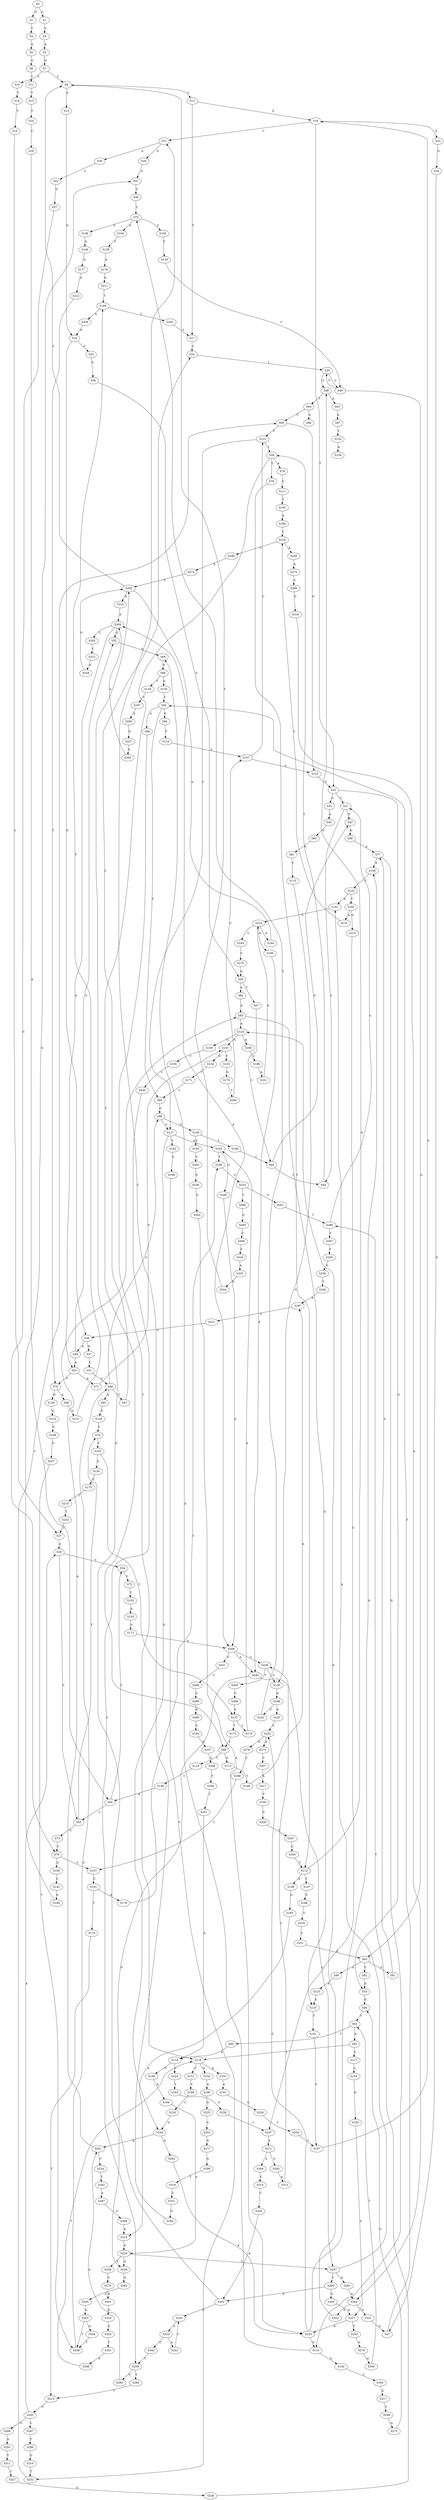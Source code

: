 strict digraph  {
	S0 -> S1 [ label = C ];
	S0 -> S2 [ label = G ];
	S1 -> S3 [ label = C ];
	S2 -> S4 [ label = T ];
	S3 -> S5 [ label = A ];
	S4 -> S6 [ label = A ];
	S5 -> S7 [ label = G ];
	S6 -> S8 [ label = G ];
	S7 -> S9 [ label = T ];
	S7 -> S10 [ label = C ];
	S8 -> S11 [ label = T ];
	S9 -> S12 [ label = C ];
	S9 -> S13 [ label = A ];
	S10 -> S14 [ label = T ];
	S11 -> S15 [ label = T ];
	S12 -> S16 [ label = G ];
	S12 -> S17 [ label = T ];
	S13 -> S18 [ label = G ];
	S14 -> S19 [ label = T ];
	S15 -> S20 [ label = T ];
	S16 -> S21 [ label = C ];
	S16 -> S22 [ label = T ];
	S16 -> S23 [ label = A ];
	S17 -> S24 [ label = C ];
	S18 -> S25 [ label = C ];
	S18 -> S26 [ label = G ];
	S19 -> S27 [ label = C ];
	S20 -> S28 [ label = C ];
	S21 -> S29 [ label = G ];
	S21 -> S30 [ label = A ];
	S22 -> S31 [ label = C ];
	S22 -> S32 [ label = A ];
	S22 -> S33 [ label = G ];
	S23 -> S34 [ label = G ];
	S24 -> S35 [ label = T ];
	S25 -> S36 [ label = C ];
	S26 -> S37 [ label = G ];
	S26 -> S38 [ label = A ];
	S27 -> S39 [ label = A ];
	S28 -> S40 [ label = A ];
	S29 -> S41 [ label = G ];
	S30 -> S42 [ label = C ];
	S31 -> S43 [ label = G ];
	S31 -> S44 [ label = C ];
	S32 -> S45 [ label = A ];
	S33 -> S46 [ label = G ];
	S34 -> S47 [ label = G ];
	S35 -> S48 [ label = G ];
	S35 -> S49 [ label = C ];
	S36 -> S50 [ label = G ];
	S37 -> S51 [ label = T ];
	S38 -> S52 [ label = G ];
	S38 -> S53 [ label = A ];
	S39 -> S54 [ label = T ];
	S39 -> S55 [ label = C ];
	S40 -> S54 [ label = T ];
	S40 -> S55 [ label = C ];
	S41 -> S56 [ label = C ];
	S42 -> S57 [ label = G ];
	S43 -> S58 [ label = G ];
	S44 -> S59 [ label = T ];
	S45 -> S60 [ label = G ];
	S46 -> S61 [ label = T ];
	S47 -> S62 [ label = T ];
	S48 -> S63 [ label = A ];
	S48 -> S64 [ label = T ];
	S49 -> S35 [ label = T ];
	S49 -> S65 [ label = G ];
	S50 -> S66 [ label = A ];
	S50 -> S67 [ label = T ];
	S51 -> S68 [ label = C ];
	S52 -> S69 [ label = A ];
	S53 -> S70 [ label = T ];
	S53 -> S71 [ label = A ];
	S54 -> S72 [ label = C ];
	S55 -> S73 [ label = G ];
	S55 -> S74 [ label = T ];
	S56 -> S75 [ label = T ];
	S57 -> S76 [ label = C ];
	S58 -> S77 [ label = A ];
	S59 -> S78 [ label = A ];
	S59 -> S79 [ label = C ];
	S59 -> S80 [ label = T ];
	S60 -> S81 [ label = A ];
	S61 -> S82 [ label = A ];
	S61 -> S83 [ label = T ];
	S62 -> S84 [ label = G ];
	S62 -> S85 [ label = C ];
	S62 -> S86 [ label = A ];
	S63 -> S87 [ label = G ];
	S64 -> S88 [ label = A ];
	S64 -> S89 [ label = C ];
	S65 -> S90 [ label = A ];
	S65 -> S91 [ label = G ];
	S65 -> S92 [ label = T ];
	S66 -> S93 [ label = A ];
	S67 -> S94 [ label = C ];
	S68 -> S95 [ label = A ];
	S68 -> S96 [ label = C ];
	S68 -> S97 [ label = T ];
	S69 -> S98 [ label = G ];
	S70 -> S99 [ label = A ];
	S70 -> S100 [ label = G ];
	S71 -> S101 [ label = G ];
	S72 -> S102 [ label = C ];
	S73 -> S76 [ label = C ];
	S74 -> S103 [ label = C ];
	S75 -> S104 [ label = A ];
	S75 -> S105 [ label = C ];
	S75 -> S106 [ label = G ];
	S76 -> S107 [ label = C ];
	S76 -> S108 [ label = G ];
	S77 -> S109 [ label = A ];
	S77 -> S110 [ label = G ];
	S78 -> S111 [ label = C ];
	S79 -> S112 [ label = T ];
	S80 -> S113 [ label = G ];
	S80 -> S114 [ label = T ];
	S81 -> S115 [ label = C ];
	S82 -> S116 [ label = T ];
	S82 -> S117 [ label = C ];
	S83 -> S118 [ label = A ];
	S84 -> S119 [ label = T ];
	S85 -> S96 [ label = C ];
	S86 -> S116 [ label = T ];
	S87 -> S120 [ label = T ];
	S89 -> S121 [ label = C ];
	S89 -> S122 [ label = G ];
	S90 -> S123 [ label = A ];
	S91 -> S77 [ label = A ];
	S92 -> S33 [ label = G ];
	S93 -> S124 [ label = A ];
	S93 -> S125 [ label = G ];
	S94 -> S44 [ label = C ];
	S94 -> S43 [ label = G ];
	S95 -> S126 [ label = C ];
	S96 -> S127 [ label = C ];
	S96 -> S128 [ label = G ];
	S97 -> S24 [ label = C ];
	S98 -> S129 [ label = T ];
	S98 -> S130 [ label = G ];
	S99 -> S131 [ label = G ];
	S100 -> S132 [ label = G ];
	S101 -> S133 [ label = T ];
	S101 -> S134 [ label = G ];
	S102 -> S135 [ label = A ];
	S103 -> S136 [ label = G ];
	S103 -> S137 [ label = C ];
	S104 -> S138 [ label = T ];
	S105 -> S139 [ label = T ];
	S106 -> S140 [ label = G ];
	S107 -> S141 [ label = C ];
	S108 -> S142 [ label = C ];
	S109 -> S143 [ label = C ];
	S110 -> S69 [ label = A ];
	S110 -> S144 [ label = G ];
	S111 -> S145 [ label = T ];
	S112 -> S146 [ label = A ];
	S112 -> S147 [ label = T ];
	S112 -> S48 [ label = G ];
	S113 -> S148 [ label = T ];
	S114 -> S149 [ label = C ];
	S115 -> S150 [ label = G ];
	S116 -> S151 [ label = C ];
	S116 -> S152 [ label = G ];
	S116 -> S153 [ label = A ];
	S117 -> S154 [ label = C ];
	S118 -> S155 [ label = C ];
	S118 -> S156 [ label = G ];
	S119 -> S157 [ label = C ];
	S120 -> S158 [ label = A ];
	S121 -> S59 [ label = T ];
	S121 -> S127 [ label = C ];
	S122 -> S22 [ label = T ];
	S123 -> S125 [ label = G ];
	S124 -> S101 [ label = G ];
	S124 -> S159 [ label = C ];
	S124 -> S160 [ label = A ];
	S125 -> S161 [ label = T ];
	S126 -> S74 [ label = T ];
	S127 -> S162 [ label = T ];
	S127 -> S163 [ label = A ];
	S127 -> S164 [ label = G ];
	S128 -> S165 [ label = C ];
	S128 -> S166 [ label = T ];
	S129 -> S167 [ label = C ];
	S130 -> S62 [ label = T ];
	S131 -> S168 [ label = T ];
	S132 -> S169 [ label = G ];
	S133 -> S170 [ label = G ];
	S134 -> S171 [ label = T ];
	S135 -> S172 [ label = G ];
	S136 -> S173 [ label = C ];
	S137 -> S174 [ label = C ];
	S137 -> S175 [ label = T ];
	S138 -> S176 [ label = A ];
	S139 -> S49 [ label = C ];
	S140 -> S177 [ label = A ];
	S141 -> S178 [ label = A ];
	S141 -> S179 [ label = T ];
	S142 -> S180 [ label = G ];
	S143 -> S181 [ label = A ];
	S143 -> S182 [ label = T ];
	S144 -> S183 [ label = C ];
	S145 -> S184 [ label = A ];
	S146 -> S185 [ label = G ];
	S147 -> S186 [ label = C ];
	S148 -> S187 [ label = A ];
	S149 -> S40 [ label = A ];
	S150 -> S188 [ label = G ];
	S151 -> S189 [ label = C ];
	S152 -> S190 [ label = A ];
	S153 -> S191 [ label = A ];
	S154 -> S192 [ label = G ];
	S155 -> S193 [ label = T ];
	S156 -> S194 [ label = A ];
	S157 -> S122 [ label = G ];
	S157 -> S121 [ label = C ];
	S159 -> S195 [ label = C ];
	S160 -> S196 [ label = C ];
	S161 -> S197 [ label = C ];
	S162 -> S198 [ label = G ];
	S163 -> S199 [ label = T ];
	S163 -> S200 [ label = G ];
	S164 -> S201 [ label = A ];
	S164 -> S202 [ label = G ];
	S165 -> S203 [ label = C ];
	S166 -> S94 [ label = C ];
	S167 -> S204 [ label = A ];
	S168 -> S205 [ label = C ];
	S168 -> S206 [ label = A ];
	S169 -> S207 [ label = G ];
	S170 -> S208 [ label = T ];
	S171 -> S85 [ label = C ];
	S172 -> S209 [ label = A ];
	S173 -> S210 [ label = T ];
	S174 -> S163 [ label = A ];
	S175 -> S80 [ label = T ];
	S176 -> S211 [ label = G ];
	S177 -> S212 [ label = A ];
	S178 -> S199 [ label = T ];
	S179 -> S213 [ label = T ];
	S180 -> S41 [ label = G ];
	S181 -> S214 [ label = G ];
	S182 -> S215 [ label = G ];
	S182 -> S216 [ label = A ];
	S183 -> S217 [ label = G ];
	S184 -> S218 [ label = C ];
	S185 -> S219 [ label = A ];
	S186 -> S220 [ label = T ];
	S187 -> S221 [ label = G ];
	S188 -> S222 [ label = C ];
	S188 -> S223 [ label = A ];
	S189 -> S224 [ label = C ];
	S190 -> S225 [ label = G ];
	S191 -> S226 [ label = G ];
	S192 -> S227 [ label = G ];
	S193 -> S228 [ label = G ];
	S194 -> S229 [ label = A ];
	S195 -> S230 [ label = C ];
	S196 -> S231 [ label = A ];
	S197 -> S16 [ label = G ];
	S198 -> S232 [ label = T ];
	S199 -> S233 [ label = C ];
	S200 -> S209 [ label = A ];
	S201 -> S93 [ label = A ];
	S201 -> S234 [ label = C ];
	S202 -> S235 [ label = A ];
	S203 -> S236 [ label = G ];
	S204 -> S237 [ label = G ];
	S205 -> S17 [ label = T ];
	S206 -> S18 [ label = G ];
	S207 -> S238 [ label = T ];
	S208 -> S157 [ label = C ];
	S209 -> S239 [ label = C ];
	S209 -> S240 [ label = A ];
	S209 -> S241 [ label = G ];
	S210 -> S242 [ label = T ];
	S211 -> S168 [ label = T ];
	S212 -> S70 [ label = T ];
	S213 -> S243 [ label = C ];
	S214 -> S244 [ label = G ];
	S214 -> S245 [ label = C ];
	S214 -> S246 [ label = A ];
	S215 -> S247 [ label = C ];
	S216 -> S218 [ label = C ];
	S217 -> S248 [ label = T ];
	S218 -> S249 [ label = C ];
	S218 -> S250 [ label = A ];
	S219 -> S229 [ label = A ];
	S220 -> S251 [ label = C ];
	S221 -> S26 [ label = G ];
	S222 -> S75 [ label = T ];
	S223 -> S252 [ label = C ];
	S224 -> S164 [ label = G ];
	S225 -> S253 [ label = C ];
	S226 -> S254 [ label = T ];
	S227 -> S235 [ label = A ];
	S227 -> S255 [ label = T ];
	S228 -> S247 [ label = C ];
	S229 -> S256 [ label = T ];
	S229 -> S257 [ label = C ];
	S229 -> S258 [ label = G ];
	S230 -> S259 [ label = C ];
	S231 -> S214 [ label = G ];
	S232 -> S89 [ label = C ];
	S233 -> S260 [ label = T ];
	S233 -> S261 [ label = G ];
	S234 -> S262 [ label = T ];
	S235 -> S252 [ label = C ];
	S235 -> S109 [ label = A ];
	S235 -> S110 [ label = G ];
	S236 -> S263 [ label = G ];
	S237 -> S264 [ label = G ];
	S238 -> S68 [ label = C ];
	S239 -> S265 [ label = T ];
	S239 -> S150 [ label = G ];
	S240 -> S257 [ label = C ];
	S240 -> S258 [ label = G ];
	S241 -> S266 [ label = C ];
	S242 -> S27 [ label = C ];
	S243 -> S39 [ label = A ];
	S243 -> S267 [ label = C ];
	S243 -> S268 [ label = G ];
	S244 -> S269 [ label = A ];
	S245 -> S270 [ label = C ];
	S246 -> S240 [ label = A ];
	S247 -> S271 [ label = A ];
	S248 -> S272 [ label = G ];
	S249 -> S273 [ label = A ];
	S250 -> S274 [ label = A ];
	S251 -> S65 [ label = G ];
	S252 -> S275 [ label = A ];
	S252 -> S276 [ label = G ];
	S253 -> S277 [ label = G ];
	S254 -> S197 [ label = C ];
	S255 -> S278 [ label = G ];
	S256 -> S279 [ label = C ];
	S257 -> S280 [ label = C ];
	S257 -> S281 [ label = G ];
	S257 -> S181 [ label = A ];
	S258 -> S282 [ label = G ];
	S259 -> S283 [ label = G ];
	S259 -> S284 [ label = T ];
	S260 -> S285 [ label = G ];
	S261 -> S286 [ label = T ];
	S262 -> S287 [ label = A ];
	S263 -> S235 [ label = A ];
	S264 -> S269 [ label = A ];
	S265 -> S288 [ label = C ];
	S266 -> S289 [ label = C ];
	S267 -> S290 [ label = T ];
	S268 -> S291 [ label = A ];
	S269 -> S53 [ label = A ];
	S269 -> S292 [ label = C ];
	S269 -> S52 [ label = G ];
	S270 -> S50 [ label = G ];
	S271 -> S293 [ label = G ];
	S271 -> S294 [ label = A ];
	S272 -> S46 [ label = G ];
	S273 -> S295 [ label = G ];
	S274 -> S296 [ label = C ];
	S275 -> S297 [ label = C ];
	S276 -> S298 [ label = C ];
	S277 -> S299 [ label = G ];
	S278 -> S300 [ label = G ];
	S279 -> S301 [ label = G ];
	S280 -> S302 [ label = A ];
	S280 -> S303 [ label = G ];
	S281 -> S304 [ label = A ];
	S282 -> S305 [ label = G ];
	S283 -> S201 [ label = A ];
	S284 -> S213 [ label = T ];
	S285 -> S306 [ label = C ];
	S286 -> S31 [ label = C ];
	S286 -> S307 [ label = T ];
	S287 -> S308 [ label = G ];
	S288 -> S137 [ label = C ];
	S289 -> S309 [ label = A ];
	S290 -> S310 [ label = G ];
	S291 -> S311 [ label = T ];
	S292 -> S312 [ label = C ];
	S293 -> S313 [ label = A ];
	S294 -> S314 [ label = C ];
	S295 -> S209 [ label = A ];
	S295 -> S9 [ label = T ];
	S295 -> S315 [ label = G ];
	S296 -> S316 [ label = G ];
	S297 -> S317 [ label = A ];
	S298 -> S107 [ label = C ];
	S299 -> S318 [ label = T ];
	S300 -> S61 [ label = T ];
	S301 -> S319 [ label = G ];
	S302 -> S295 [ label = G ];
	S302 -> S320 [ label = C ];
	S303 -> S227 [ label = G ];
	S304 -> S321 [ label = G ];
	S304 -> S322 [ label = A ];
	S305 -> S323 [ label = G ];
	S306 -> S324 [ label = C ];
	S307 -> S325 [ label = T ];
	S308 -> S219 [ label = A ];
	S309 -> S326 [ label = C ];
	S310 -> S232 [ label = T ];
	S311 -> S327 [ label = C ];
	S312 -> S328 [ label = A ];
	S313 -> S239 [ label = C ];
	S314 -> S329 [ label = C ];
	S315 -> S269 [ label = A ];
	S316 -> S304 [ label = A ];
	S317 -> S330 [ label = C ];
	S318 -> S331 [ label = C ];
	S319 -> S332 [ label = G ];
	S320 -> S333 [ label = C ];
	S321 -> S47 [ label = G ];
	S322 -> S124 [ label = A ];
	S323 -> S238 [ label = T ];
	S323 -> S334 [ label = G ];
	S324 -> S335 [ label = A ];
	S325 -> S336 [ label = G ];
	S326 -> S337 [ label = G ];
	S327 -> S338 [ label = G ];
	S328 -> S295 [ label = G ];
	S329 -> S302 [ label = A ];
	S330 -> S339 [ label = C ];
	S331 -> S340 [ label = G ];
	S332 -> S341 [ label = T ];
	S333 -> S342 [ label = C ];
	S333 -> S343 [ label = A ];
	S334 -> S238 [ label = T ];
	S335 -> S344 [ label = G ];
	S336 -> S345 [ label = T ];
	S337 -> S346 [ label = G ];
	S338 -> S286 [ label = T ];
	S339 -> S347 [ label = T ];
	S340 -> S21 [ label = C ];
	S341 -> S348 [ label = A ];
	S342 -> S259 [ label = C ];
	S343 -> S320 [ label = C ];
	S344 -> S9 [ label = T ];
	S345 -> S187 [ label = A ];
	S346 -> S349 [ label = T ];
	S347 -> S350 [ label = C ];
	S348 -> S116 [ label = T ];
	S349 -> S351 [ label = T ];
	S350 -> S112 [ label = T ];
	S351 -> S118 [ label = A ];
}
